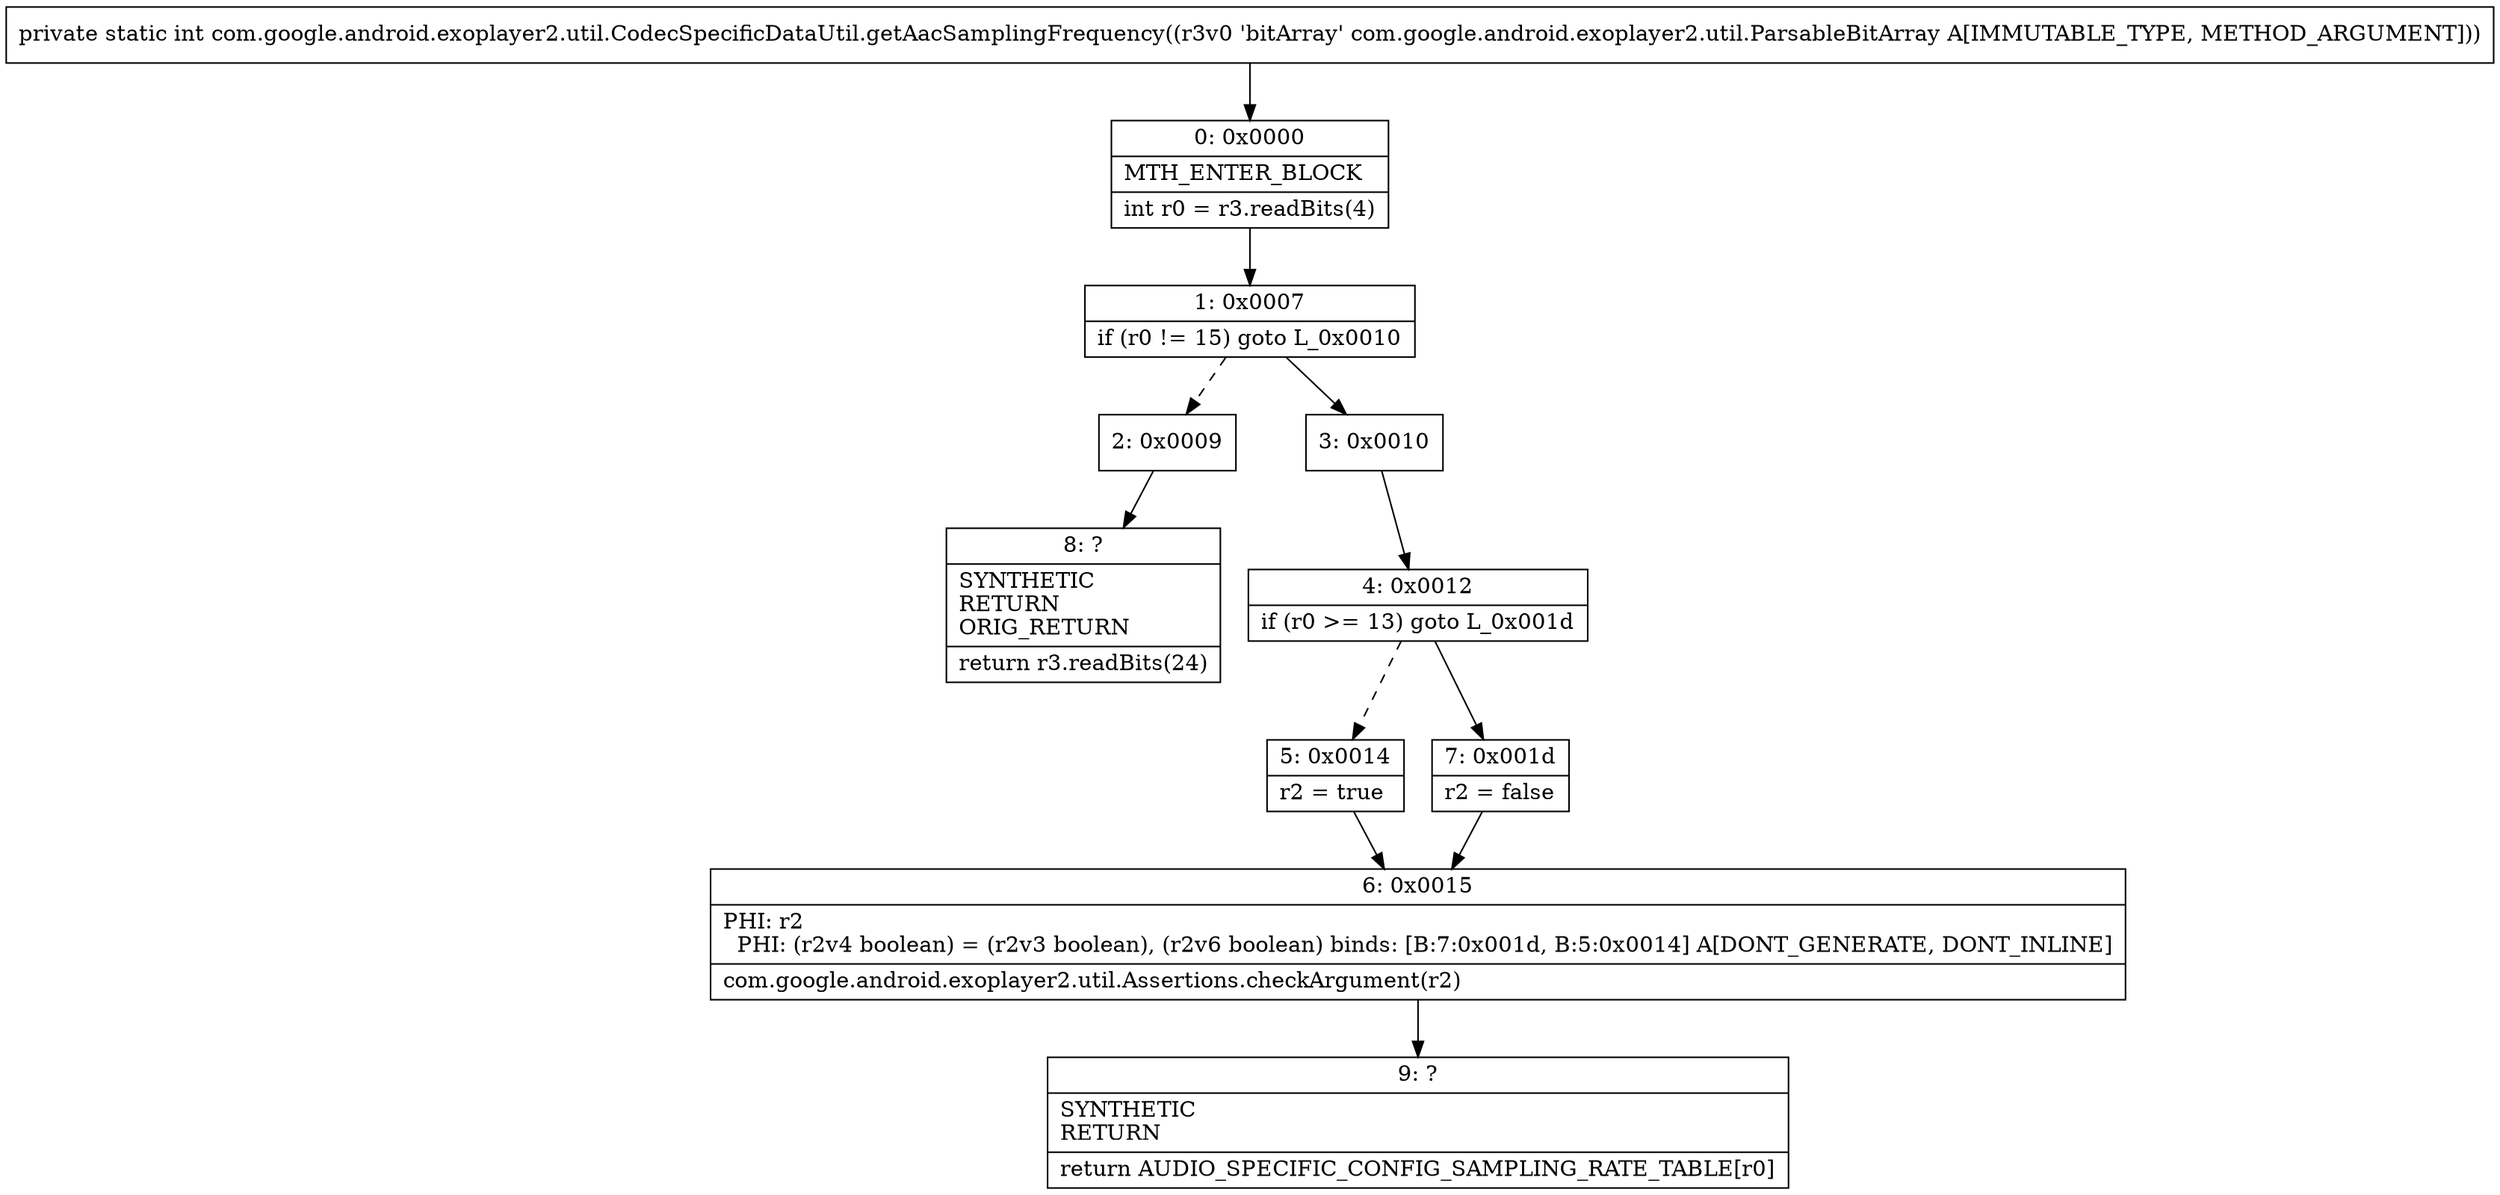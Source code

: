 digraph "CFG forcom.google.android.exoplayer2.util.CodecSpecificDataUtil.getAacSamplingFrequency(Lcom\/google\/android\/exoplayer2\/util\/ParsableBitArray;)I" {
Node_0 [shape=record,label="{0\:\ 0x0000|MTH_ENTER_BLOCK\l|int r0 = r3.readBits(4)\l}"];
Node_1 [shape=record,label="{1\:\ 0x0007|if (r0 != 15) goto L_0x0010\l}"];
Node_2 [shape=record,label="{2\:\ 0x0009}"];
Node_3 [shape=record,label="{3\:\ 0x0010}"];
Node_4 [shape=record,label="{4\:\ 0x0012|if (r0 \>= 13) goto L_0x001d\l}"];
Node_5 [shape=record,label="{5\:\ 0x0014|r2 = true\l}"];
Node_6 [shape=record,label="{6\:\ 0x0015|PHI: r2 \l  PHI: (r2v4 boolean) = (r2v3 boolean), (r2v6 boolean) binds: [B:7:0x001d, B:5:0x0014] A[DONT_GENERATE, DONT_INLINE]\l|com.google.android.exoplayer2.util.Assertions.checkArgument(r2)\l}"];
Node_7 [shape=record,label="{7\:\ 0x001d|r2 = false\l}"];
Node_8 [shape=record,label="{8\:\ ?|SYNTHETIC\lRETURN\lORIG_RETURN\l|return r3.readBits(24)\l}"];
Node_9 [shape=record,label="{9\:\ ?|SYNTHETIC\lRETURN\l|return AUDIO_SPECIFIC_CONFIG_SAMPLING_RATE_TABLE[r0]\l}"];
MethodNode[shape=record,label="{private static int com.google.android.exoplayer2.util.CodecSpecificDataUtil.getAacSamplingFrequency((r3v0 'bitArray' com.google.android.exoplayer2.util.ParsableBitArray A[IMMUTABLE_TYPE, METHOD_ARGUMENT])) }"];
MethodNode -> Node_0;
Node_0 -> Node_1;
Node_1 -> Node_2[style=dashed];
Node_1 -> Node_3;
Node_2 -> Node_8;
Node_3 -> Node_4;
Node_4 -> Node_5[style=dashed];
Node_4 -> Node_7;
Node_5 -> Node_6;
Node_6 -> Node_9;
Node_7 -> Node_6;
}

